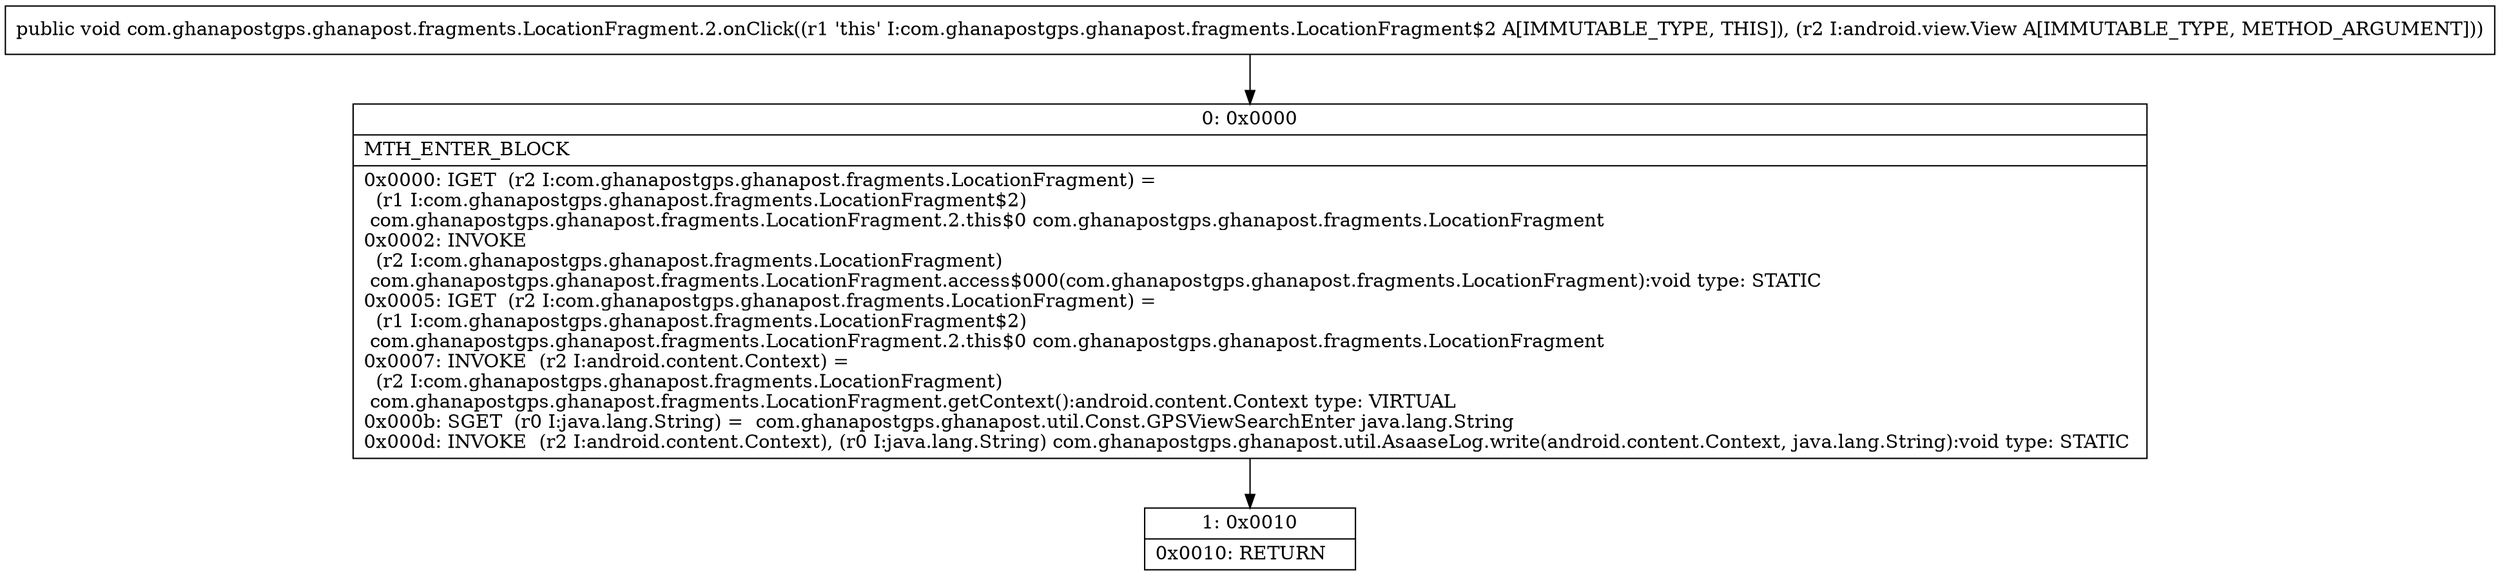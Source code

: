 digraph "CFG forcom.ghanapostgps.ghanapost.fragments.LocationFragment.2.onClick(Landroid\/view\/View;)V" {
Node_0 [shape=record,label="{0\:\ 0x0000|MTH_ENTER_BLOCK\l|0x0000: IGET  (r2 I:com.ghanapostgps.ghanapost.fragments.LocationFragment) = \l  (r1 I:com.ghanapostgps.ghanapost.fragments.LocationFragment$2)\l com.ghanapostgps.ghanapost.fragments.LocationFragment.2.this$0 com.ghanapostgps.ghanapost.fragments.LocationFragment \l0x0002: INVOKE  \l  (r2 I:com.ghanapostgps.ghanapost.fragments.LocationFragment)\l com.ghanapostgps.ghanapost.fragments.LocationFragment.access$000(com.ghanapostgps.ghanapost.fragments.LocationFragment):void type: STATIC \l0x0005: IGET  (r2 I:com.ghanapostgps.ghanapost.fragments.LocationFragment) = \l  (r1 I:com.ghanapostgps.ghanapost.fragments.LocationFragment$2)\l com.ghanapostgps.ghanapost.fragments.LocationFragment.2.this$0 com.ghanapostgps.ghanapost.fragments.LocationFragment \l0x0007: INVOKE  (r2 I:android.content.Context) = \l  (r2 I:com.ghanapostgps.ghanapost.fragments.LocationFragment)\l com.ghanapostgps.ghanapost.fragments.LocationFragment.getContext():android.content.Context type: VIRTUAL \l0x000b: SGET  (r0 I:java.lang.String) =  com.ghanapostgps.ghanapost.util.Const.GPSViewSearchEnter java.lang.String \l0x000d: INVOKE  (r2 I:android.content.Context), (r0 I:java.lang.String) com.ghanapostgps.ghanapost.util.AsaaseLog.write(android.content.Context, java.lang.String):void type: STATIC \l}"];
Node_1 [shape=record,label="{1\:\ 0x0010|0x0010: RETURN   \l}"];
MethodNode[shape=record,label="{public void com.ghanapostgps.ghanapost.fragments.LocationFragment.2.onClick((r1 'this' I:com.ghanapostgps.ghanapost.fragments.LocationFragment$2 A[IMMUTABLE_TYPE, THIS]), (r2 I:android.view.View A[IMMUTABLE_TYPE, METHOD_ARGUMENT])) }"];
MethodNode -> Node_0;
Node_0 -> Node_1;
}

